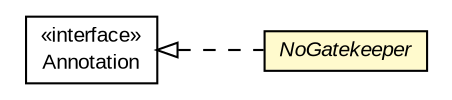 #!/usr/local/bin/dot
#
# Class diagram 
# Generated by UMLGraph version R5_6-24-gf6e263 (http://www.umlgraph.org/)
#

digraph G {
	edge [fontname="arial",fontsize=10,labelfontname="arial",labelfontsize=10];
	node [fontname="arial",fontsize=10,shape=plaintext];
	nodesep=0.25;
	ranksep=0.5;
	rankdir=LR;
	// com.gwtplatform.mvp.client.annotations.NoGatekeeper
	c364421 [label=<<table title="com.gwtplatform.mvp.client.annotations.NoGatekeeper" border="0" cellborder="1" cellspacing="0" cellpadding="2" port="p" bgcolor="lemonChiffon" href="./NoGatekeeper.html">
		<tr><td><table border="0" cellspacing="0" cellpadding="1">
<tr><td align="center" balign="center"><font face="arial italic"> NoGatekeeper </font></td></tr>
		</table></td></tr>
		</table>>, URL="./NoGatekeeper.html", fontname="arial", fontcolor="black", fontsize=10.0];
	//com.gwtplatform.mvp.client.annotations.NoGatekeeper implements java.lang.annotation.Annotation
	c364972:p -> c364421:p [dir=back,arrowtail=empty,style=dashed];
	// java.lang.annotation.Annotation
	c364972 [label=<<table title="java.lang.annotation.Annotation" border="0" cellborder="1" cellspacing="0" cellpadding="2" port="p" href="http://download.oracle.com/javase/6/docs/api/java/lang/annotation/Annotation.html">
		<tr><td><table border="0" cellspacing="0" cellpadding="1">
<tr><td align="center" balign="center"> &#171;interface&#187; </td></tr>
<tr><td align="center" balign="center"> Annotation </td></tr>
		</table></td></tr>
		</table>>, URL="http://download.oracle.com/javase/6/docs/api/java/lang/annotation/Annotation.html", fontname="arial", fontcolor="black", fontsize=10.0];
}

